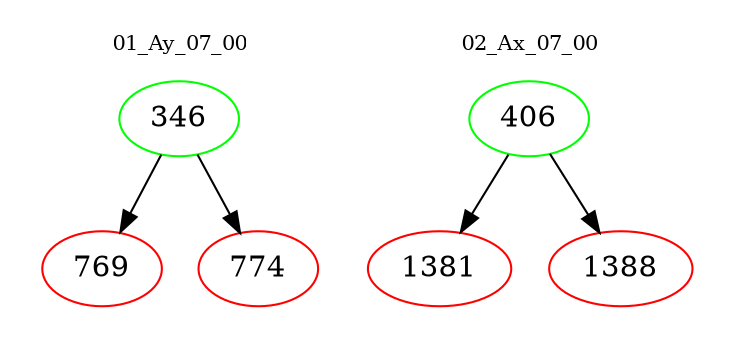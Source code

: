 digraph{
subgraph cluster_0 {
color = white
label = "01_Ay_07_00";
fontsize=10;
T0_346 [label="346", color="green"]
T0_346 -> T0_769 [color="black"]
T0_769 [label="769", color="red"]
T0_346 -> T0_774 [color="black"]
T0_774 [label="774", color="red"]
}
subgraph cluster_1 {
color = white
label = "02_Ax_07_00";
fontsize=10;
T1_406 [label="406", color="green"]
T1_406 -> T1_1381 [color="black"]
T1_1381 [label="1381", color="red"]
T1_406 -> T1_1388 [color="black"]
T1_1388 [label="1388", color="red"]
}
}
